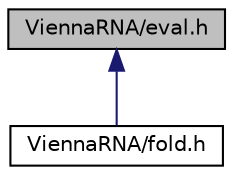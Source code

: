 digraph "ViennaRNA/eval.h"
{
 // INTERACTIVE_SVG=YES
 // LATEX_PDF_SIZE
  bgcolor="transparent";
  edge [fontname="Helvetica",fontsize="10",labelfontname="Helvetica",labelfontsize="10"];
  node [fontname="Helvetica",fontsize="10",shape=record];
  Node20 [label="ViennaRNA/eval.h",height=0.2,width=0.4,color="black", fillcolor="grey75", style="filled", fontcolor="black",tooltip="Functions and variables related to energy evaluation of sequence/structure pairs."];
  Node20 -> Node21 [dir="back",color="midnightblue",fontsize="10",style="solid",fontname="Helvetica"];
  Node21 [label="ViennaRNA/fold.h",height=0.2,width=0.4,color="black",URL="$fold_8h.html",tooltip="MFE calculations for single RNA sequences."];
}
